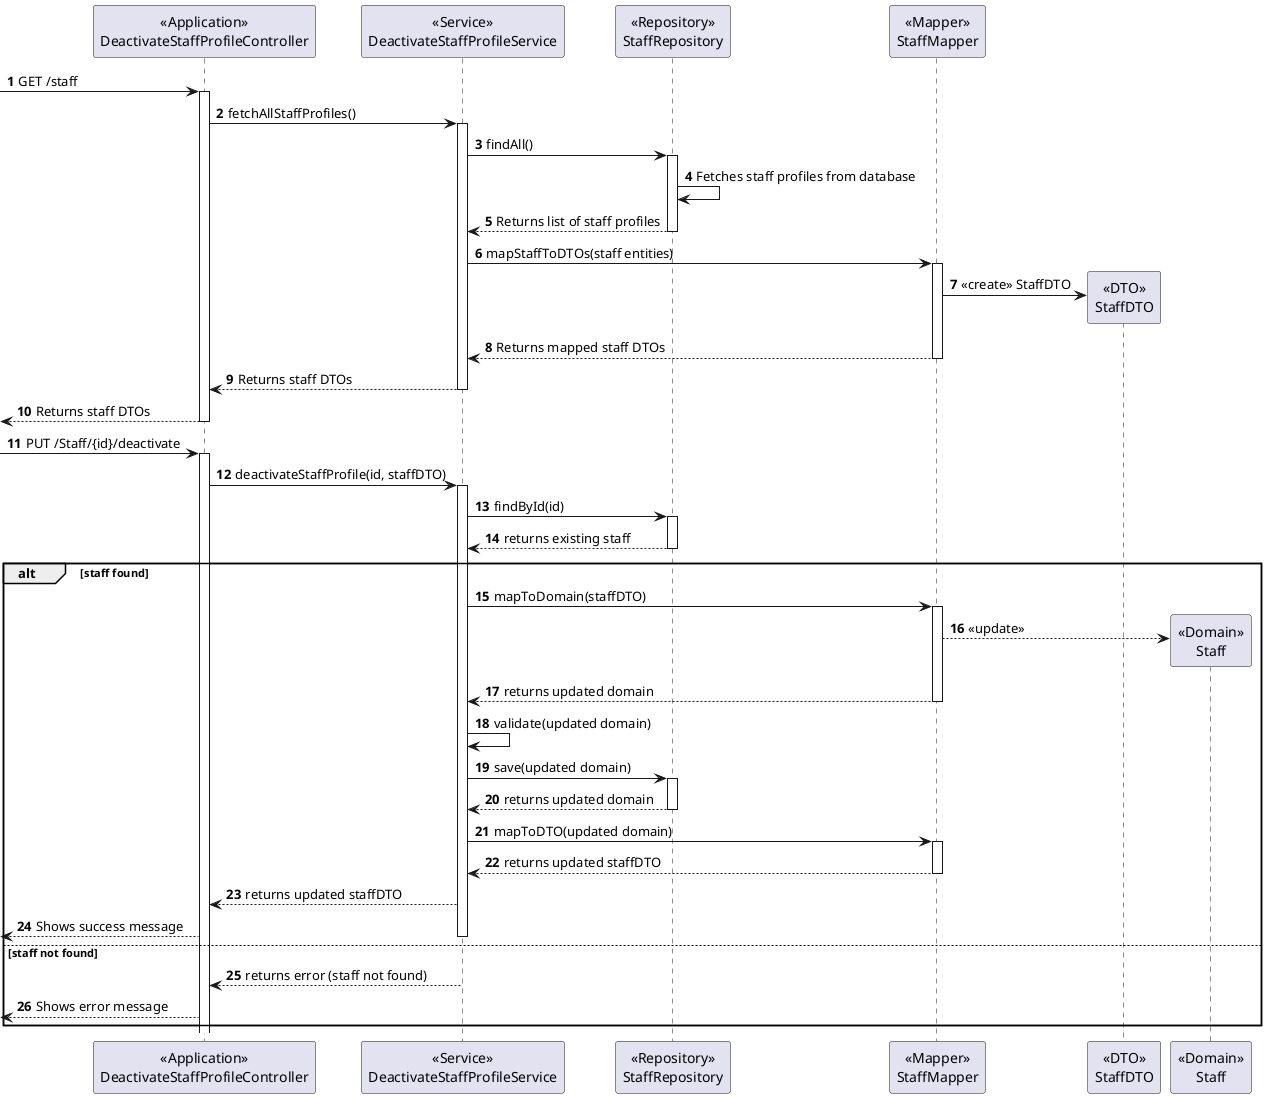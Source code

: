 ﻿@startuml
'https://plantuml.com/sequence-diagram

autonumber
participant "<<Application>>\nDeactivateStaffProfileController" as ctrl
participant "<<Service>>\nDeactivateStaffProfileService" as srv
participant "<<Repository>>\nStaffRepository" as repo
participant "<<Mapper>>\nStaffMapper" as mapper
participant "<<DTO>>\nStaffDTO" as dto
participant "<<Domain>>\nStaff" as staff

-> ctrl:GET /staff
activate ctrl
ctrl -> srv: fetchAllStaffProfiles()
activate srv
srv -> repo: findAll()
activate repo
repo -> repo: Fetches staff profiles from database
repo --> srv: Returns list of staff profiles
deactivate repo
srv -> mapper: mapStaffToDTOs(staff entities)
activate mapper
mapper -> dto**: <<create>> StaffDTO
mapper --> srv: Returns mapped staff DTOs
deactivate mapper
srv --> ctrl: Returns staff DTOs
deactivate srv
<-- ctrl  : Returns staff DTOs
deactivate ctrl
-> ctrl: PUT /Staff/{id}/deactivate
activate ctrl
ctrl -> srv: deactivateStaffProfile(id, staffDTO)
activate srv
srv -> repo: findById(id)
activate repo
repo --> srv: returns existing staff
deactivate repo
alt staff found
    srv -> mapper: mapToDomain(staffDTO)
    activate mapper
    mapper --> staff** : <<update>>
    mapper --> srv : returns updated domain
    deactivate mapper
    srv -> srv: validate(updated domain)
    srv -> repo: save(updated domain)
    activate repo
    repo --> srv : returns updated domain
    deactivate repo
    srv -> mapper: mapToDTO(updated domain)
    activate mapper
    mapper --> srv : returns updated staffDTO
    deactivate mapper
    srv --> ctrl : returns updated staffDTO
  <-- ctrl : Shows success message
    deactivate srv
else staff not found
    srv --> ctrl : returns error (staff not found)
    deactivate srv
    <-- ctrl : Shows error message
    end
@enduml
